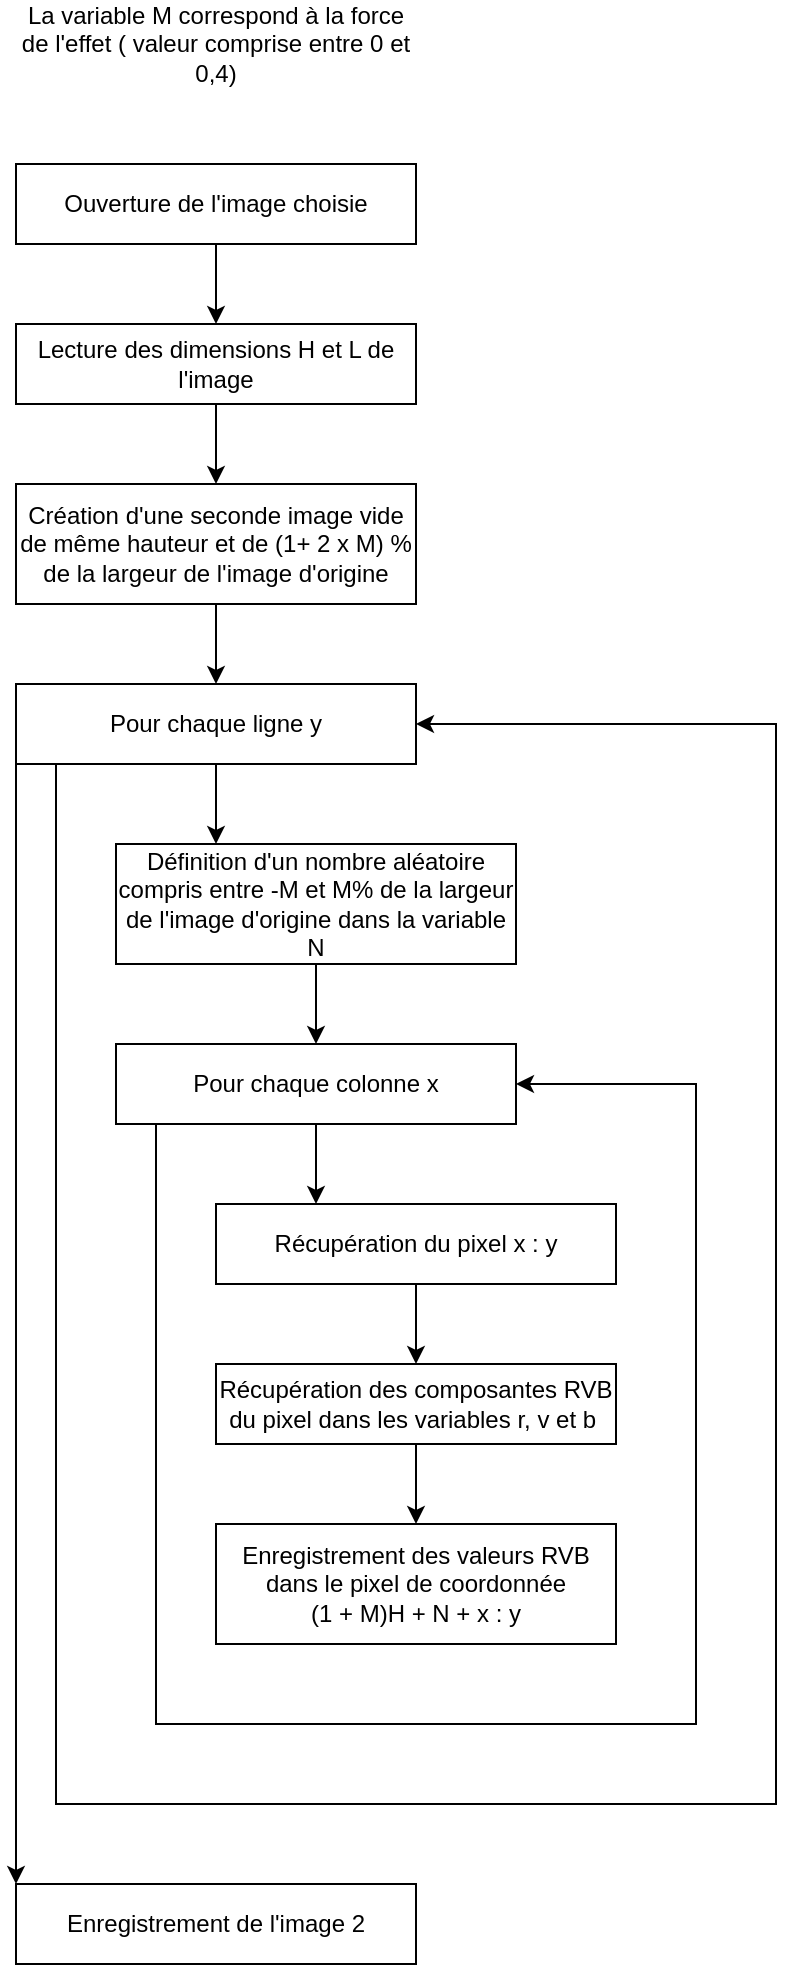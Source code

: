 <mxfile version="23.1.4" type="device">
  <diagram name="Page-1" id="vfGMUqw6DaAGaZKLnIu0">
    <mxGraphModel dx="548" dy="1710" grid="1" gridSize="10" guides="1" tooltips="1" connect="1" arrows="1" fold="1" page="1" pageScale="1" pageWidth="827" pageHeight="1169" math="0" shadow="0">
      <root>
        <mxCell id="0" />
        <mxCell id="1" parent="0" />
        <mxCell id="NSZZyUumAfaSoyWjECCj-2" value="Ouverture de l&#39;image choisie" style="rounded=0;whiteSpace=wrap;html=1;" parent="1" vertex="1">
          <mxGeometry x="40" y="80" width="200" height="40" as="geometry" />
        </mxCell>
        <mxCell id="NSZZyUumAfaSoyWjECCj-3" value="Lecture des dimensions H et L de l&#39;image" style="rounded=0;whiteSpace=wrap;html=1;" parent="1" vertex="1">
          <mxGeometry x="40" y="160" width="200" height="40" as="geometry" />
        </mxCell>
        <mxCell id="NSZZyUumAfaSoyWjECCj-4" value="" style="endArrow=classic;html=1;rounded=0;entryX=0.5;entryY=0;entryDx=0;entryDy=0;exitX=0.5;exitY=1;exitDx=0;exitDy=0;" parent="1" source="NSZZyUumAfaSoyWjECCj-2" target="NSZZyUumAfaSoyWjECCj-3" edge="1">
          <mxGeometry width="50" height="50" relative="1" as="geometry">
            <mxPoint x="139.5" y="130" as="sourcePoint" />
            <mxPoint x="139.5" y="160" as="targetPoint" />
          </mxGeometry>
        </mxCell>
        <mxCell id="NSZZyUumAfaSoyWjECCj-5" value="Création d&#39;une seconde image vide de même hauteur et de (1+ 2 x M) % de la largeur de l&#39;image d&#39;origine" style="rounded=0;whiteSpace=wrap;html=1;" parent="1" vertex="1">
          <mxGeometry x="40" y="240" width="200" height="60" as="geometry" />
        </mxCell>
        <mxCell id="NSZZyUumAfaSoyWjECCj-6" value="" style="endArrow=classic;html=1;rounded=0;exitX=0.5;exitY=1;exitDx=0;exitDy=0;entryX=0.5;entryY=0;entryDx=0;entryDy=0;" parent="1" source="NSZZyUumAfaSoyWjECCj-3" target="NSZZyUumAfaSoyWjECCj-5" edge="1">
          <mxGeometry width="50" height="50" relative="1" as="geometry">
            <mxPoint x="390" y="330" as="sourcePoint" />
            <mxPoint x="440" y="280" as="targetPoint" />
          </mxGeometry>
        </mxCell>
        <mxCell id="NSZZyUumAfaSoyWjECCj-7" value="Pour chaque ligne y" style="rounded=0;whiteSpace=wrap;html=1;" parent="1" vertex="1">
          <mxGeometry x="40" y="340" width="200" height="40" as="geometry" />
        </mxCell>
        <mxCell id="NSZZyUumAfaSoyWjECCj-8" value="" style="endArrow=classic;html=1;rounded=0;exitX=0.5;exitY=1;exitDx=0;exitDy=0;entryX=0.5;entryY=0;entryDx=0;entryDy=0;" parent="1" source="NSZZyUumAfaSoyWjECCj-5" target="NSZZyUumAfaSoyWjECCj-7" edge="1">
          <mxGeometry width="50" height="50" relative="1" as="geometry">
            <mxPoint x="390" y="330" as="sourcePoint" />
            <mxPoint x="440" y="280" as="targetPoint" />
          </mxGeometry>
        </mxCell>
        <mxCell id="NSZZyUumAfaSoyWjECCj-9" value="Définition d&#39;un nombre aléatoire compris entre -M et M% de la largeur de l&#39;image d&#39;origine dans la variable N" style="rounded=0;whiteSpace=wrap;html=1;" parent="1" vertex="1">
          <mxGeometry x="90" y="420" width="200" height="60" as="geometry" />
        </mxCell>
        <mxCell id="NSZZyUumAfaSoyWjECCj-10" value="" style="endArrow=classic;html=1;rounded=0;exitX=0.5;exitY=1;exitDx=0;exitDy=0;entryX=0.25;entryY=0;entryDx=0;entryDy=0;" parent="1" source="NSZZyUumAfaSoyWjECCj-7" target="NSZZyUumAfaSoyWjECCj-9" edge="1">
          <mxGeometry width="50" height="50" relative="1" as="geometry">
            <mxPoint x="390" y="330" as="sourcePoint" />
            <mxPoint x="440" y="280" as="targetPoint" />
          </mxGeometry>
        </mxCell>
        <mxCell id="NSZZyUumAfaSoyWjECCj-11" value="Pour chaque colonne x" style="rounded=0;whiteSpace=wrap;html=1;" parent="1" vertex="1">
          <mxGeometry x="90" y="520" width="200" height="40" as="geometry" />
        </mxCell>
        <mxCell id="NSZZyUumAfaSoyWjECCj-12" value="" style="endArrow=classic;html=1;rounded=0;exitX=0.5;exitY=1;exitDx=0;exitDy=0;entryX=0.5;entryY=0;entryDx=0;entryDy=0;" parent="1" source="NSZZyUumAfaSoyWjECCj-9" target="NSZZyUumAfaSoyWjECCj-11" edge="1">
          <mxGeometry width="50" height="50" relative="1" as="geometry">
            <mxPoint x="390" y="430" as="sourcePoint" />
            <mxPoint x="440" y="380" as="targetPoint" />
          </mxGeometry>
        </mxCell>
        <mxCell id="NSZZyUumAfaSoyWjECCj-19" style="edgeStyle=orthogonalEdgeStyle;rounded=0;orthogonalLoop=1;jettySize=auto;html=1;exitX=0.5;exitY=1;exitDx=0;exitDy=0;entryX=0.5;entryY=0;entryDx=0;entryDy=0;" parent="1" source="NSZZyUumAfaSoyWjECCj-13" target="NSZZyUumAfaSoyWjECCj-18" edge="1">
          <mxGeometry relative="1" as="geometry" />
        </mxCell>
        <mxCell id="NSZZyUumAfaSoyWjECCj-13" value="Récupération des composantes RVB du pixel dans les variables r, v et b&amp;nbsp;" style="rounded=0;whiteSpace=wrap;html=1;" parent="1" vertex="1">
          <mxGeometry x="140" y="680" width="200" height="40" as="geometry" />
        </mxCell>
        <mxCell id="NSZZyUumAfaSoyWjECCj-15" value="Récupération du pixel x : y" style="rounded=0;whiteSpace=wrap;html=1;" parent="1" vertex="1">
          <mxGeometry x="140" y="600" width="200" height="40" as="geometry" />
        </mxCell>
        <mxCell id="NSZZyUumAfaSoyWjECCj-16" value="" style="endArrow=classic;html=1;rounded=0;exitX=0.5;exitY=1;exitDx=0;exitDy=0;entryX=0.25;entryY=0;entryDx=0;entryDy=0;" parent="1" source="NSZZyUumAfaSoyWjECCj-11" target="NSZZyUumAfaSoyWjECCj-15" edge="1">
          <mxGeometry width="50" height="50" relative="1" as="geometry">
            <mxPoint x="390" y="470" as="sourcePoint" />
            <mxPoint x="440" y="420" as="targetPoint" />
          </mxGeometry>
        </mxCell>
        <mxCell id="NSZZyUumAfaSoyWjECCj-17" value="" style="endArrow=classic;html=1;rounded=0;exitX=0.5;exitY=1;exitDx=0;exitDy=0;entryX=0.5;entryY=0;entryDx=0;entryDy=0;" parent="1" source="NSZZyUumAfaSoyWjECCj-15" target="NSZZyUumAfaSoyWjECCj-13" edge="1">
          <mxGeometry width="50" height="50" relative="1" as="geometry">
            <mxPoint x="390" y="470" as="sourcePoint" />
            <mxPoint x="440" y="420" as="targetPoint" />
          </mxGeometry>
        </mxCell>
        <mxCell id="NSZZyUumAfaSoyWjECCj-18" value="Enregistrement des valeurs RVB dans le pixel de coordonnée&lt;br&gt;&amp;nbsp;(1 + M)H + N + x : y&amp;nbsp;" style="rounded=0;whiteSpace=wrap;html=1;" parent="1" vertex="1">
          <mxGeometry x="140" y="760" width="200" height="60" as="geometry" />
        </mxCell>
        <mxCell id="NSZZyUumAfaSoyWjECCj-25" value="" style="endArrow=classic;html=1;rounded=0;entryX=1;entryY=0.5;entryDx=0;entryDy=0;" parent="1" target="NSZZyUumAfaSoyWjECCj-11" edge="1">
          <mxGeometry width="50" height="50" relative="1" as="geometry">
            <mxPoint x="110" y="560" as="sourcePoint" />
            <mxPoint x="440" y="620" as="targetPoint" />
            <Array as="points">
              <mxPoint x="110" y="860" />
              <mxPoint x="380" y="860" />
              <mxPoint x="380" y="540" />
            </Array>
          </mxGeometry>
        </mxCell>
        <mxCell id="NSZZyUumAfaSoyWjECCj-27" value="" style="endArrow=classic;html=1;rounded=0;exitX=0.1;exitY=1;exitDx=0;exitDy=0;exitPerimeter=0;entryX=1;entryY=0.5;entryDx=0;entryDy=0;" parent="1" source="NSZZyUumAfaSoyWjECCj-7" target="NSZZyUumAfaSoyWjECCj-7" edge="1">
          <mxGeometry width="50" height="50" relative="1" as="geometry">
            <mxPoint x="-30" y="490" as="sourcePoint" />
            <mxPoint x="510" y="910" as="targetPoint" />
            <Array as="points">
              <mxPoint x="60" y="900" />
              <mxPoint x="420" y="900" />
              <mxPoint x="420" y="360" />
            </Array>
          </mxGeometry>
        </mxCell>
        <mxCell id="NSZZyUumAfaSoyWjECCj-28" value="" style="endArrow=classic;html=1;rounded=0;exitX=0;exitY=1;exitDx=0;exitDy=0;entryX=0;entryY=0;entryDx=0;entryDy=0;" parent="1" source="NSZZyUumAfaSoyWjECCj-7" target="NSZZyUumAfaSoyWjECCj-29" edge="1">
          <mxGeometry width="50" height="50" relative="1" as="geometry">
            <mxPoint x="390" y="680" as="sourcePoint" />
            <mxPoint x="40" y="940" as="targetPoint" />
            <Array as="points">
              <mxPoint x="40" y="940" />
            </Array>
          </mxGeometry>
        </mxCell>
        <mxCell id="NSZZyUumAfaSoyWjECCj-29" value="Enregistrement de l&#39;image 2" style="rounded=0;whiteSpace=wrap;html=1;" parent="1" vertex="1">
          <mxGeometry x="40" y="940" width="200" height="40" as="geometry" />
        </mxCell>
        <mxCell id="m1P0dxApz12zkpkzzquo-1" value="La variable M correspond à la force de l&#39;effet ( valeur comprise entre 0 et 0,4)" style="text;html=1;align=center;verticalAlign=middle;whiteSpace=wrap;rounded=0;" vertex="1" parent="1">
          <mxGeometry x="40" width="200" height="40" as="geometry" />
        </mxCell>
      </root>
    </mxGraphModel>
  </diagram>
</mxfile>
